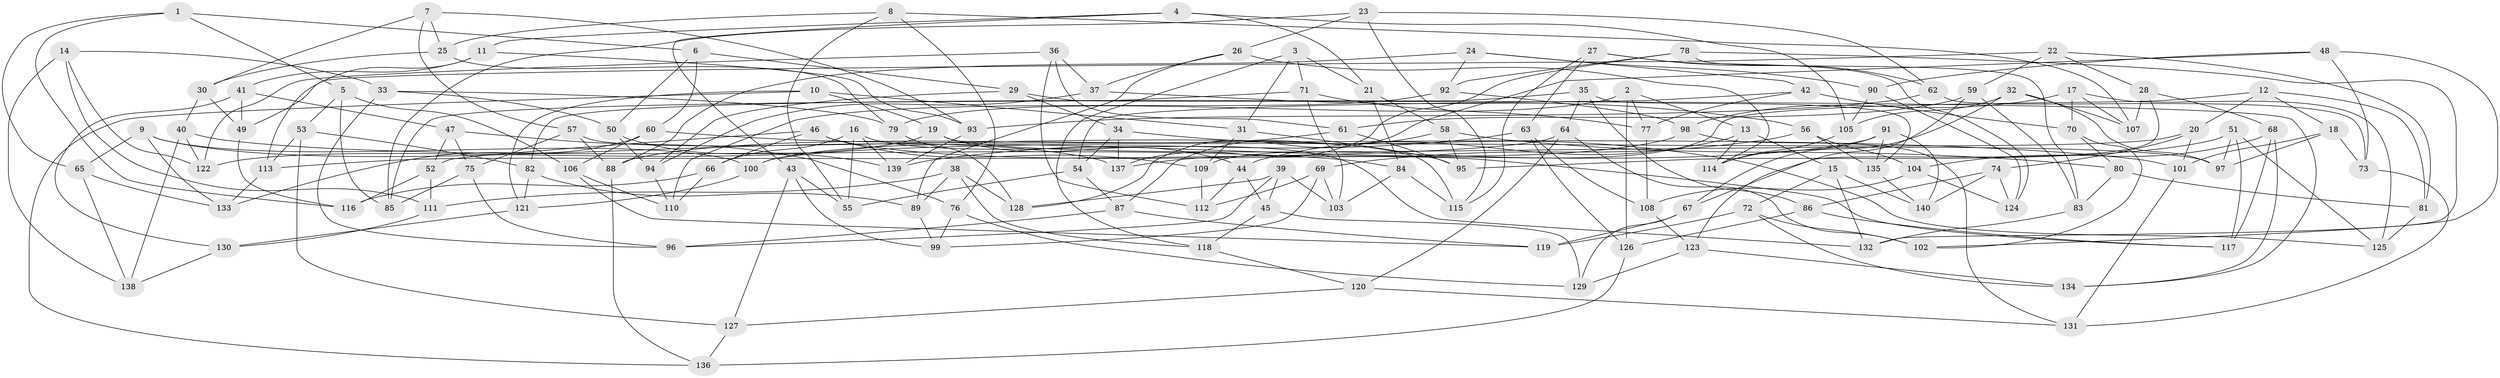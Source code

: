 // Generated by graph-tools (version 1.1) at 2025/03/03/09/25 03:03:11]
// undirected, 140 vertices, 280 edges
graph export_dot {
graph [start="1"]
  node [color=gray90,style=filled];
  1;
  2;
  3;
  4;
  5;
  6;
  7;
  8;
  9;
  10;
  11;
  12;
  13;
  14;
  15;
  16;
  17;
  18;
  19;
  20;
  21;
  22;
  23;
  24;
  25;
  26;
  27;
  28;
  29;
  30;
  31;
  32;
  33;
  34;
  35;
  36;
  37;
  38;
  39;
  40;
  41;
  42;
  43;
  44;
  45;
  46;
  47;
  48;
  49;
  50;
  51;
  52;
  53;
  54;
  55;
  56;
  57;
  58;
  59;
  60;
  61;
  62;
  63;
  64;
  65;
  66;
  67;
  68;
  69;
  70;
  71;
  72;
  73;
  74;
  75;
  76;
  77;
  78;
  79;
  80;
  81;
  82;
  83;
  84;
  85;
  86;
  87;
  88;
  89;
  90;
  91;
  92;
  93;
  94;
  95;
  96;
  97;
  98;
  99;
  100;
  101;
  102;
  103;
  104;
  105;
  106;
  107;
  108;
  109;
  110;
  111;
  112;
  113;
  114;
  115;
  116;
  117;
  118;
  119;
  120;
  121;
  122;
  123;
  124;
  125;
  126;
  127;
  128;
  129;
  130;
  131;
  132;
  133;
  134;
  135;
  136;
  137;
  138;
  139;
  140;
  1 -- 5;
  1 -- 116;
  1 -- 6;
  1 -- 65;
  2 -- 126;
  2 -- 77;
  2 -- 13;
  2 -- 79;
  3 -- 21;
  3 -- 118;
  3 -- 71;
  3 -- 31;
  4 -- 21;
  4 -- 11;
  4 -- 105;
  4 -- 43;
  5 -- 106;
  5 -- 85;
  5 -- 53;
  6 -- 50;
  6 -- 29;
  6 -- 60;
  7 -- 25;
  7 -- 93;
  7 -- 30;
  7 -- 57;
  8 -- 55;
  8 -- 76;
  8 -- 25;
  8 -- 107;
  9 -- 137;
  9 -- 133;
  9 -- 100;
  9 -- 65;
  10 -- 19;
  10 -- 136;
  10 -- 31;
  10 -- 121;
  11 -- 41;
  11 -- 113;
  11 -- 93;
  12 -- 20;
  12 -- 18;
  12 -- 109;
  12 -- 81;
  13 -- 44;
  13 -- 15;
  13 -- 114;
  14 -- 33;
  14 -- 111;
  14 -- 122;
  14 -- 138;
  15 -- 140;
  15 -- 72;
  15 -- 132;
  16 -- 66;
  16 -- 132;
  16 -- 55;
  16 -- 139;
  17 -- 107;
  17 -- 98;
  17 -- 125;
  17 -- 70;
  18 -- 101;
  18 -- 73;
  18 -- 97;
  19 -- 44;
  19 -- 122;
  19 -- 97;
  20 -- 100;
  20 -- 101;
  20 -- 74;
  21 -- 58;
  21 -- 84;
  22 -- 49;
  22 -- 59;
  22 -- 28;
  22 -- 81;
  23 -- 115;
  23 -- 26;
  23 -- 85;
  23 -- 62;
  24 -- 90;
  24 -- 88;
  24 -- 42;
  24 -- 92;
  25 -- 30;
  25 -- 79;
  26 -- 37;
  26 -- 114;
  26 -- 89;
  27 -- 115;
  27 -- 124;
  27 -- 63;
  27 -- 62;
  28 -- 107;
  28 -- 67;
  28 -- 68;
  29 -- 34;
  29 -- 134;
  29 -- 94;
  30 -- 49;
  30 -- 40;
  31 -- 95;
  31 -- 109;
  32 -- 105;
  32 -- 107;
  32 -- 67;
  32 -- 97;
  33 -- 79;
  33 -- 50;
  33 -- 96;
  34 -- 54;
  34 -- 137;
  34 -- 125;
  35 -- 82;
  35 -- 135;
  35 -- 86;
  35 -- 64;
  36 -- 61;
  36 -- 112;
  36 -- 37;
  36 -- 122;
  37 -- 94;
  37 -- 56;
  38 -- 111;
  38 -- 118;
  38 -- 128;
  38 -- 89;
  39 -- 45;
  39 -- 96;
  39 -- 103;
  39 -- 128;
  40 -- 84;
  40 -- 138;
  40 -- 122;
  41 -- 49;
  41 -- 47;
  41 -- 130;
  42 -- 77;
  42 -- 54;
  42 -- 70;
  43 -- 127;
  43 -- 55;
  43 -- 99;
  44 -- 112;
  44 -- 45;
  45 -- 129;
  45 -- 118;
  46 -- 109;
  46 -- 66;
  46 -- 52;
  46 -- 117;
  47 -- 76;
  47 -- 75;
  47 -- 52;
  48 -- 102;
  48 -- 90;
  48 -- 128;
  48 -- 73;
  49 -- 116;
  50 -- 94;
  50 -- 139;
  51 -- 117;
  51 -- 97;
  51 -- 95;
  51 -- 125;
  52 -- 116;
  52 -- 111;
  53 -- 113;
  53 -- 82;
  53 -- 127;
  54 -- 55;
  54 -- 87;
  56 -- 104;
  56 -- 135;
  56 -- 69;
  57 -- 115;
  57 -- 75;
  57 -- 88;
  58 -- 80;
  58 -- 87;
  58 -- 95;
  59 -- 123;
  59 -- 83;
  59 -- 61;
  60 -- 106;
  60 -- 101;
  60 -- 133;
  61 -- 95;
  61 -- 88;
  62 -- 93;
  62 -- 73;
  63 -- 139;
  63 -- 108;
  63 -- 126;
  64 -- 113;
  64 -- 120;
  64 -- 102;
  65 -- 138;
  65 -- 133;
  66 -- 116;
  66 -- 110;
  67 -- 129;
  67 -- 119;
  68 -- 117;
  68 -- 104;
  68 -- 134;
  69 -- 112;
  69 -- 103;
  69 -- 99;
  70 -- 80;
  70 -- 102;
  71 -- 77;
  71 -- 103;
  71 -- 85;
  72 -- 102;
  72 -- 119;
  72 -- 134;
  73 -- 131;
  74 -- 86;
  74 -- 140;
  74 -- 124;
  75 -- 96;
  75 -- 85;
  76 -- 129;
  76 -- 99;
  77 -- 108;
  78 -- 137;
  78 -- 132;
  78 -- 83;
  78 -- 92;
  79 -- 128;
  80 -- 83;
  80 -- 81;
  81 -- 125;
  82 -- 89;
  82 -- 121;
  83 -- 132;
  84 -- 103;
  84 -- 115;
  86 -- 126;
  86 -- 117;
  87 -- 119;
  87 -- 96;
  88 -- 136;
  89 -- 99;
  90 -- 105;
  90 -- 124;
  91 -- 135;
  91 -- 137;
  91 -- 114;
  91 -- 140;
  92 -- 110;
  92 -- 98;
  93 -- 139;
  94 -- 110;
  98 -- 100;
  98 -- 131;
  100 -- 121;
  101 -- 131;
  104 -- 108;
  104 -- 124;
  105 -- 114;
  106 -- 119;
  106 -- 110;
  108 -- 123;
  109 -- 112;
  111 -- 130;
  113 -- 133;
  118 -- 120;
  120 -- 127;
  120 -- 131;
  121 -- 130;
  123 -- 134;
  123 -- 129;
  126 -- 136;
  127 -- 136;
  130 -- 138;
  135 -- 140;
}
